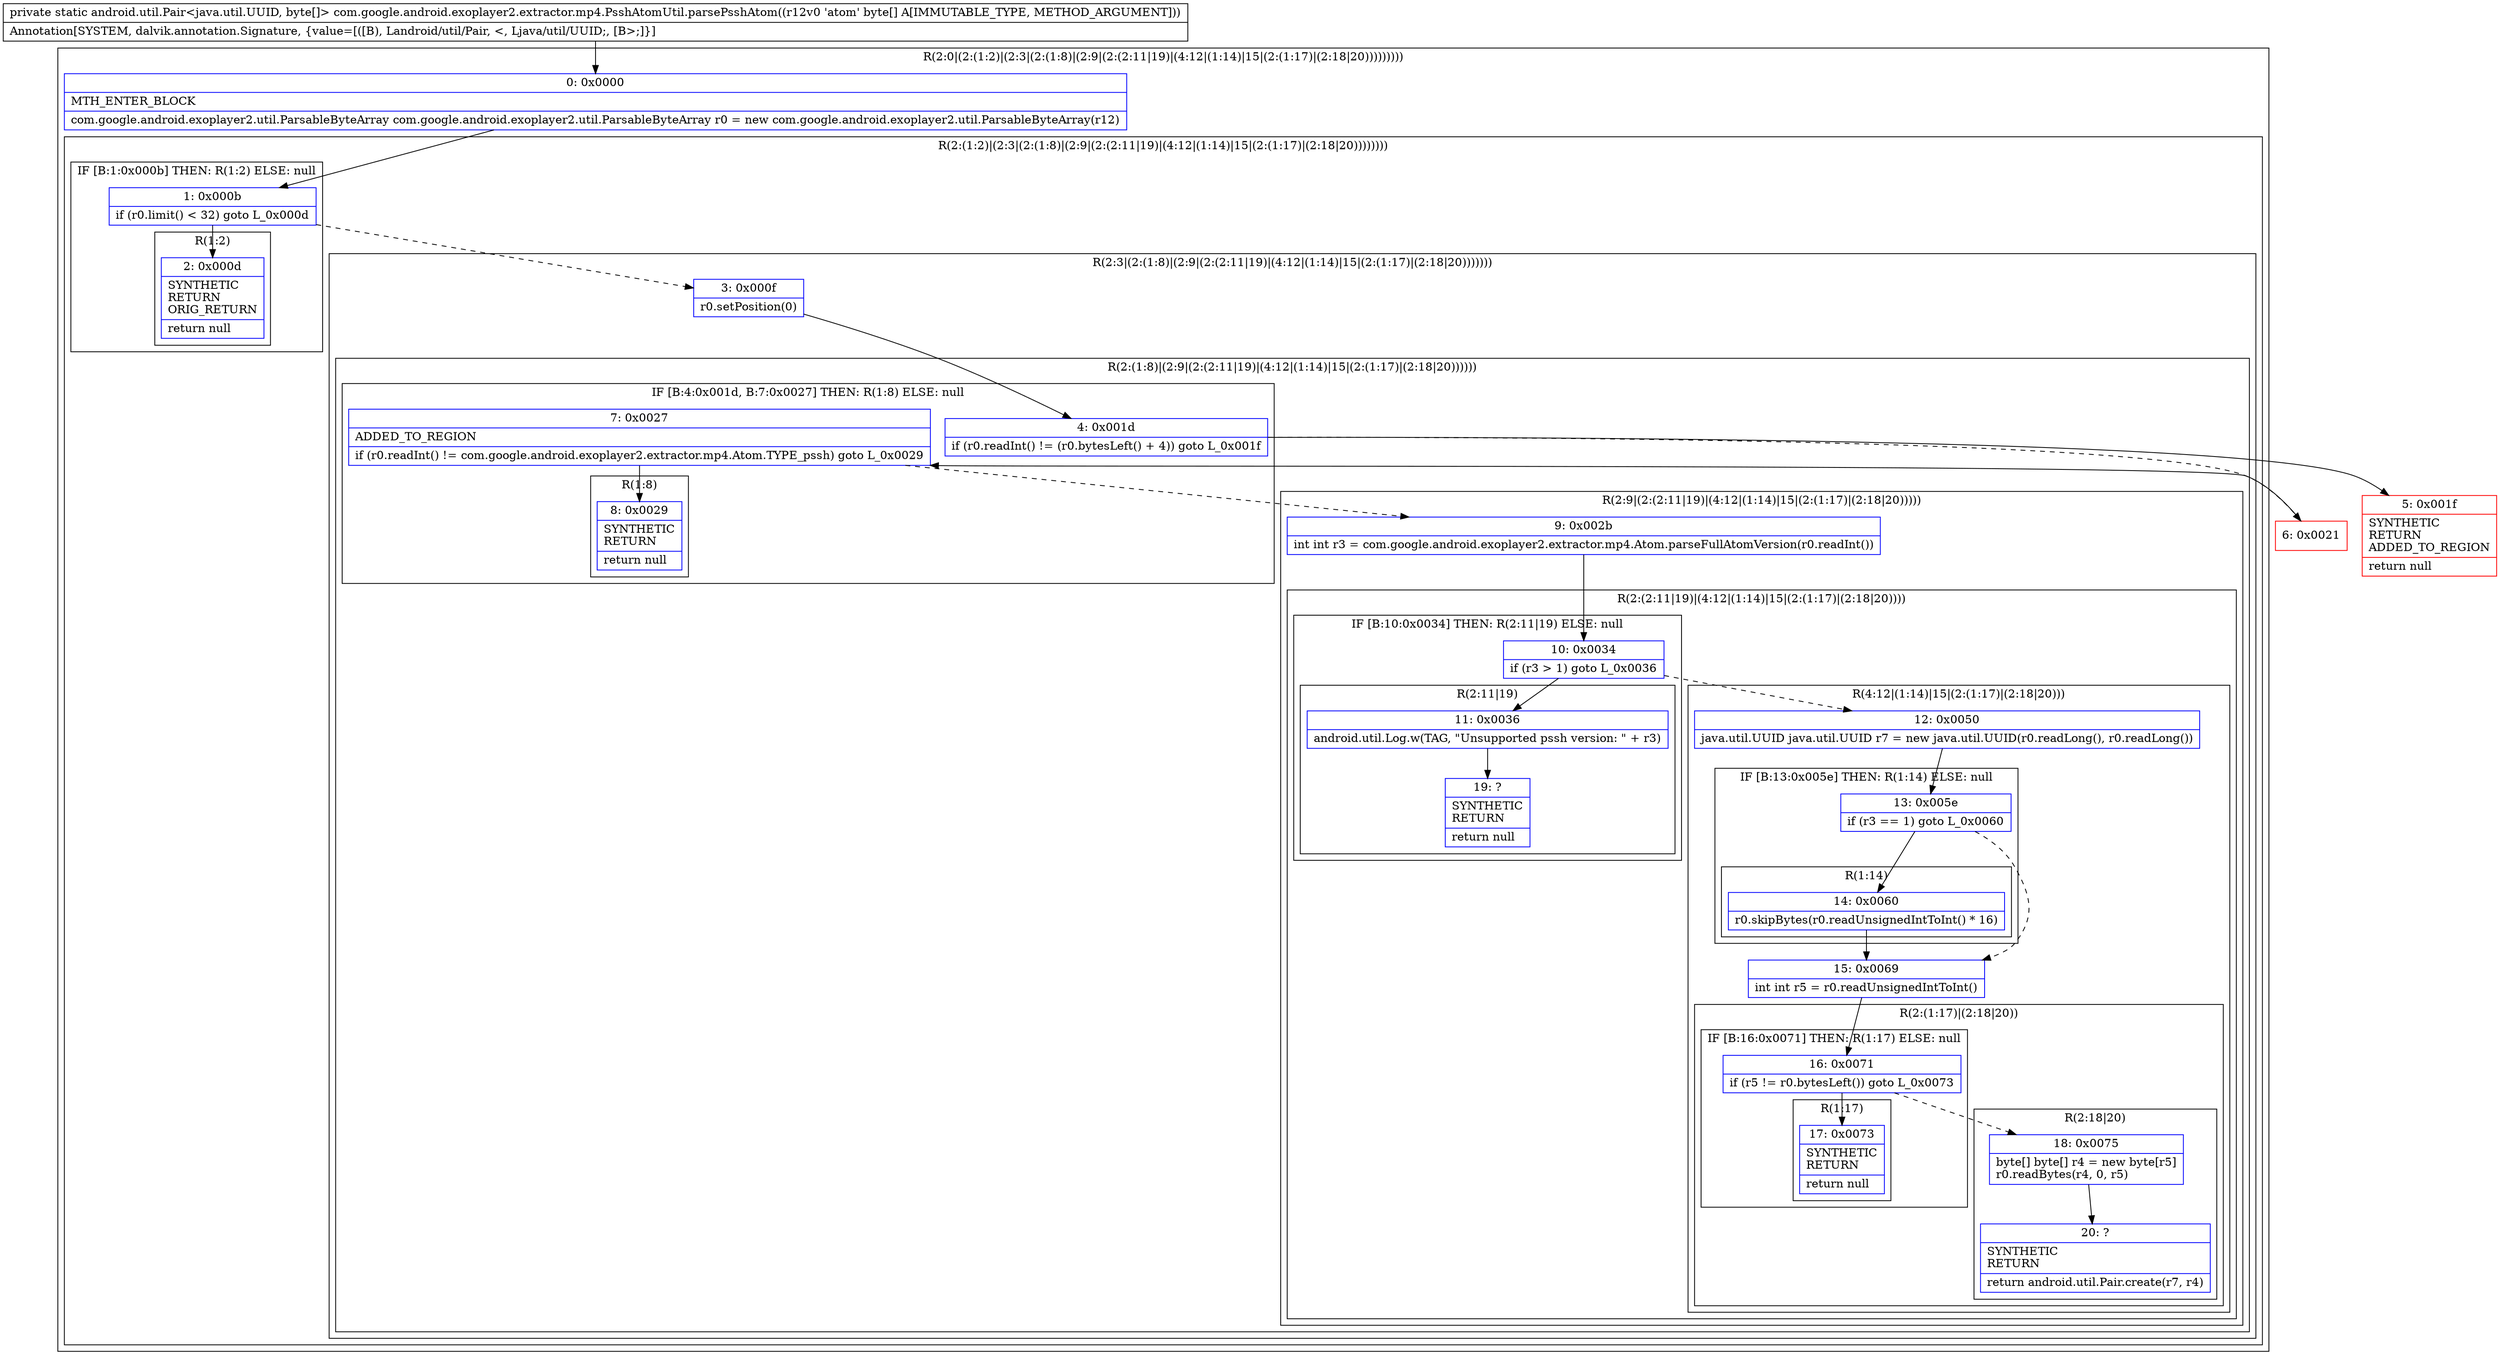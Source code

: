 digraph "CFG forcom.google.android.exoplayer2.extractor.mp4.PsshAtomUtil.parsePsshAtom([B)Landroid\/util\/Pair;" {
subgraph cluster_Region_1126817159 {
label = "R(2:0|(2:(1:2)|(2:3|(2:(1:8)|(2:9|(2:(2:11|19)|(4:12|(1:14)|15|(2:(1:17)|(2:18|20)))))))))";
node [shape=record,color=blue];
Node_0 [shape=record,label="{0\:\ 0x0000|MTH_ENTER_BLOCK\l|com.google.android.exoplayer2.util.ParsableByteArray com.google.android.exoplayer2.util.ParsableByteArray r0 = new com.google.android.exoplayer2.util.ParsableByteArray(r12)\l}"];
subgraph cluster_Region_1225563608 {
label = "R(2:(1:2)|(2:3|(2:(1:8)|(2:9|(2:(2:11|19)|(4:12|(1:14)|15|(2:(1:17)|(2:18|20))))))))";
node [shape=record,color=blue];
subgraph cluster_IfRegion_1215480942 {
label = "IF [B:1:0x000b] THEN: R(1:2) ELSE: null";
node [shape=record,color=blue];
Node_1 [shape=record,label="{1\:\ 0x000b|if (r0.limit() \< 32) goto L_0x000d\l}"];
subgraph cluster_Region_1679654459 {
label = "R(1:2)";
node [shape=record,color=blue];
Node_2 [shape=record,label="{2\:\ 0x000d|SYNTHETIC\lRETURN\lORIG_RETURN\l|return null\l}"];
}
}
subgraph cluster_Region_1655016012 {
label = "R(2:3|(2:(1:8)|(2:9|(2:(2:11|19)|(4:12|(1:14)|15|(2:(1:17)|(2:18|20)))))))";
node [shape=record,color=blue];
Node_3 [shape=record,label="{3\:\ 0x000f|r0.setPosition(0)\l}"];
subgraph cluster_Region_35760832 {
label = "R(2:(1:8)|(2:9|(2:(2:11|19)|(4:12|(1:14)|15|(2:(1:17)|(2:18|20))))))";
node [shape=record,color=blue];
subgraph cluster_IfRegion_823639790 {
label = "IF [B:4:0x001d, B:7:0x0027] THEN: R(1:8) ELSE: null";
node [shape=record,color=blue];
Node_4 [shape=record,label="{4\:\ 0x001d|if (r0.readInt() != (r0.bytesLeft() + 4)) goto L_0x001f\l}"];
Node_7 [shape=record,label="{7\:\ 0x0027|ADDED_TO_REGION\l|if (r0.readInt() != com.google.android.exoplayer2.extractor.mp4.Atom.TYPE_pssh) goto L_0x0029\l}"];
subgraph cluster_Region_678273438 {
label = "R(1:8)";
node [shape=record,color=blue];
Node_8 [shape=record,label="{8\:\ 0x0029|SYNTHETIC\lRETURN\l|return null\l}"];
}
}
subgraph cluster_Region_1012893870 {
label = "R(2:9|(2:(2:11|19)|(4:12|(1:14)|15|(2:(1:17)|(2:18|20)))))";
node [shape=record,color=blue];
Node_9 [shape=record,label="{9\:\ 0x002b|int int r3 = com.google.android.exoplayer2.extractor.mp4.Atom.parseFullAtomVersion(r0.readInt())\l}"];
subgraph cluster_Region_94505750 {
label = "R(2:(2:11|19)|(4:12|(1:14)|15|(2:(1:17)|(2:18|20))))";
node [shape=record,color=blue];
subgraph cluster_IfRegion_20529038 {
label = "IF [B:10:0x0034] THEN: R(2:11|19) ELSE: null";
node [shape=record,color=blue];
Node_10 [shape=record,label="{10\:\ 0x0034|if (r3 \> 1) goto L_0x0036\l}"];
subgraph cluster_Region_1718611289 {
label = "R(2:11|19)";
node [shape=record,color=blue];
Node_11 [shape=record,label="{11\:\ 0x0036|android.util.Log.w(TAG, \"Unsupported pssh version: \" + r3)\l}"];
Node_19 [shape=record,label="{19\:\ ?|SYNTHETIC\lRETURN\l|return null\l}"];
}
}
subgraph cluster_Region_1649437439 {
label = "R(4:12|(1:14)|15|(2:(1:17)|(2:18|20)))";
node [shape=record,color=blue];
Node_12 [shape=record,label="{12\:\ 0x0050|java.util.UUID java.util.UUID r7 = new java.util.UUID(r0.readLong(), r0.readLong())\l}"];
subgraph cluster_IfRegion_1826963738 {
label = "IF [B:13:0x005e] THEN: R(1:14) ELSE: null";
node [shape=record,color=blue];
Node_13 [shape=record,label="{13\:\ 0x005e|if (r3 == 1) goto L_0x0060\l}"];
subgraph cluster_Region_753498899 {
label = "R(1:14)";
node [shape=record,color=blue];
Node_14 [shape=record,label="{14\:\ 0x0060|r0.skipBytes(r0.readUnsignedIntToInt() * 16)\l}"];
}
}
Node_15 [shape=record,label="{15\:\ 0x0069|int int r5 = r0.readUnsignedIntToInt()\l}"];
subgraph cluster_Region_180441407 {
label = "R(2:(1:17)|(2:18|20))";
node [shape=record,color=blue];
subgraph cluster_IfRegion_537219246 {
label = "IF [B:16:0x0071] THEN: R(1:17) ELSE: null";
node [shape=record,color=blue];
Node_16 [shape=record,label="{16\:\ 0x0071|if (r5 != r0.bytesLeft()) goto L_0x0073\l}"];
subgraph cluster_Region_96046349 {
label = "R(1:17)";
node [shape=record,color=blue];
Node_17 [shape=record,label="{17\:\ 0x0073|SYNTHETIC\lRETURN\l|return null\l}"];
}
}
subgraph cluster_Region_1625274104 {
label = "R(2:18|20)";
node [shape=record,color=blue];
Node_18 [shape=record,label="{18\:\ 0x0075|byte[] byte[] r4 = new byte[r5]\lr0.readBytes(r4, 0, r5)\l}"];
Node_20 [shape=record,label="{20\:\ ?|SYNTHETIC\lRETURN\l|return android.util.Pair.create(r7, r4)\l}"];
}
}
}
}
}
}
}
}
}
Node_5 [shape=record,color=red,label="{5\:\ 0x001f|SYNTHETIC\lRETURN\lADDED_TO_REGION\l|return null\l}"];
Node_6 [shape=record,color=red,label="{6\:\ 0x0021}"];
MethodNode[shape=record,label="{private static android.util.Pair\<java.util.UUID, byte[]\> com.google.android.exoplayer2.extractor.mp4.PsshAtomUtil.parsePsshAtom((r12v0 'atom' byte[] A[IMMUTABLE_TYPE, METHOD_ARGUMENT]))  | Annotation[SYSTEM, dalvik.annotation.Signature, \{value=[([B), Landroid\/util\/Pair, \<, Ljava\/util\/UUID;, [B\>;]\}]\l}"];
MethodNode -> Node_0;
Node_0 -> Node_1;
Node_1 -> Node_2;
Node_1 -> Node_3[style=dashed];
Node_3 -> Node_4;
Node_4 -> Node_5;
Node_4 -> Node_6[style=dashed];
Node_7 -> Node_8;
Node_7 -> Node_9[style=dashed];
Node_9 -> Node_10;
Node_10 -> Node_11;
Node_10 -> Node_12[style=dashed];
Node_11 -> Node_19;
Node_12 -> Node_13;
Node_13 -> Node_14;
Node_13 -> Node_15[style=dashed];
Node_14 -> Node_15;
Node_15 -> Node_16;
Node_16 -> Node_17;
Node_16 -> Node_18[style=dashed];
Node_18 -> Node_20;
Node_6 -> Node_7;
}

